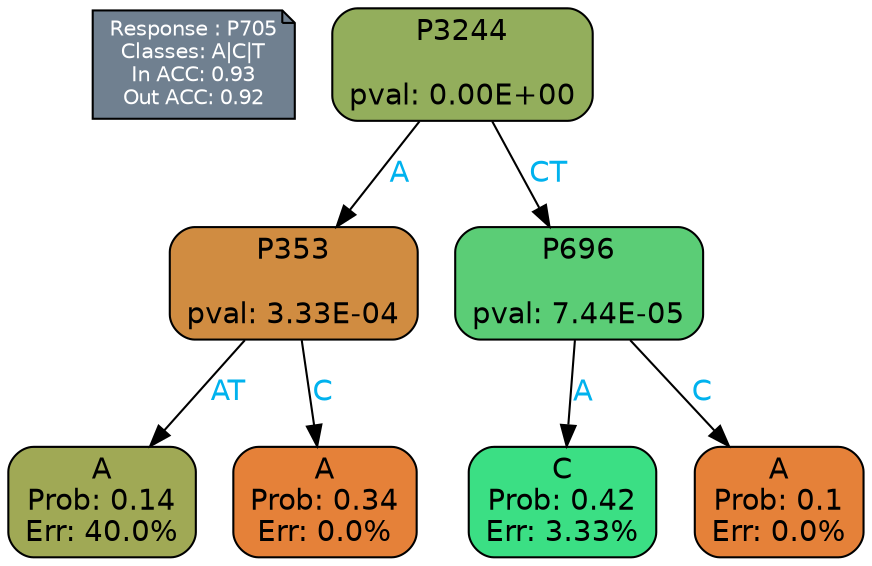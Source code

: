 digraph Tree {
node [shape=box, style="filled, rounded", color="black", fontname=helvetica] ;
graph [ranksep=equally, splines=polylines, bgcolor=transparent, dpi=600] ;
edge [fontname=helvetica] ;
LEGEND [label="Response : P705
Classes: A|C|T
In ACC: 0.93
Out ACC: 0.92
",shape=note,align=left,style=filled,fillcolor="slategray",fontcolor="white",fontsize=10];1 [label="P3244

pval: 0.00E+00", fillcolor="#93ae5c"] ;
2 [label="P353

pval: 3.33E-04", fillcolor="#d08c41"] ;
3 [label="A
Prob: 0.14
Err: 40.0%", fillcolor="#a0a955"] ;
4 [label="A
Prob: 0.34
Err: 0.0%", fillcolor="#e58139"] ;
5 [label="P696

pval: 7.44E-05", fillcolor="#5bcd76"] ;
6 [label="C
Prob: 0.42
Err: 3.33%", fillcolor="#3bdf84"] ;
7 [label="A
Prob: 0.1
Err: 0.0%", fillcolor="#e58139"] ;
1 -> 2 [label="A",fontcolor=deepskyblue2] ;
1 -> 5 [label="CT",fontcolor=deepskyblue2] ;
2 -> 3 [label="AT",fontcolor=deepskyblue2] ;
2 -> 4 [label="C",fontcolor=deepskyblue2] ;
5 -> 6 [label="A",fontcolor=deepskyblue2] ;
5 -> 7 [label="C",fontcolor=deepskyblue2] ;
{rank = same; 3;4;6;7;}{rank = same; LEGEND;1;}}